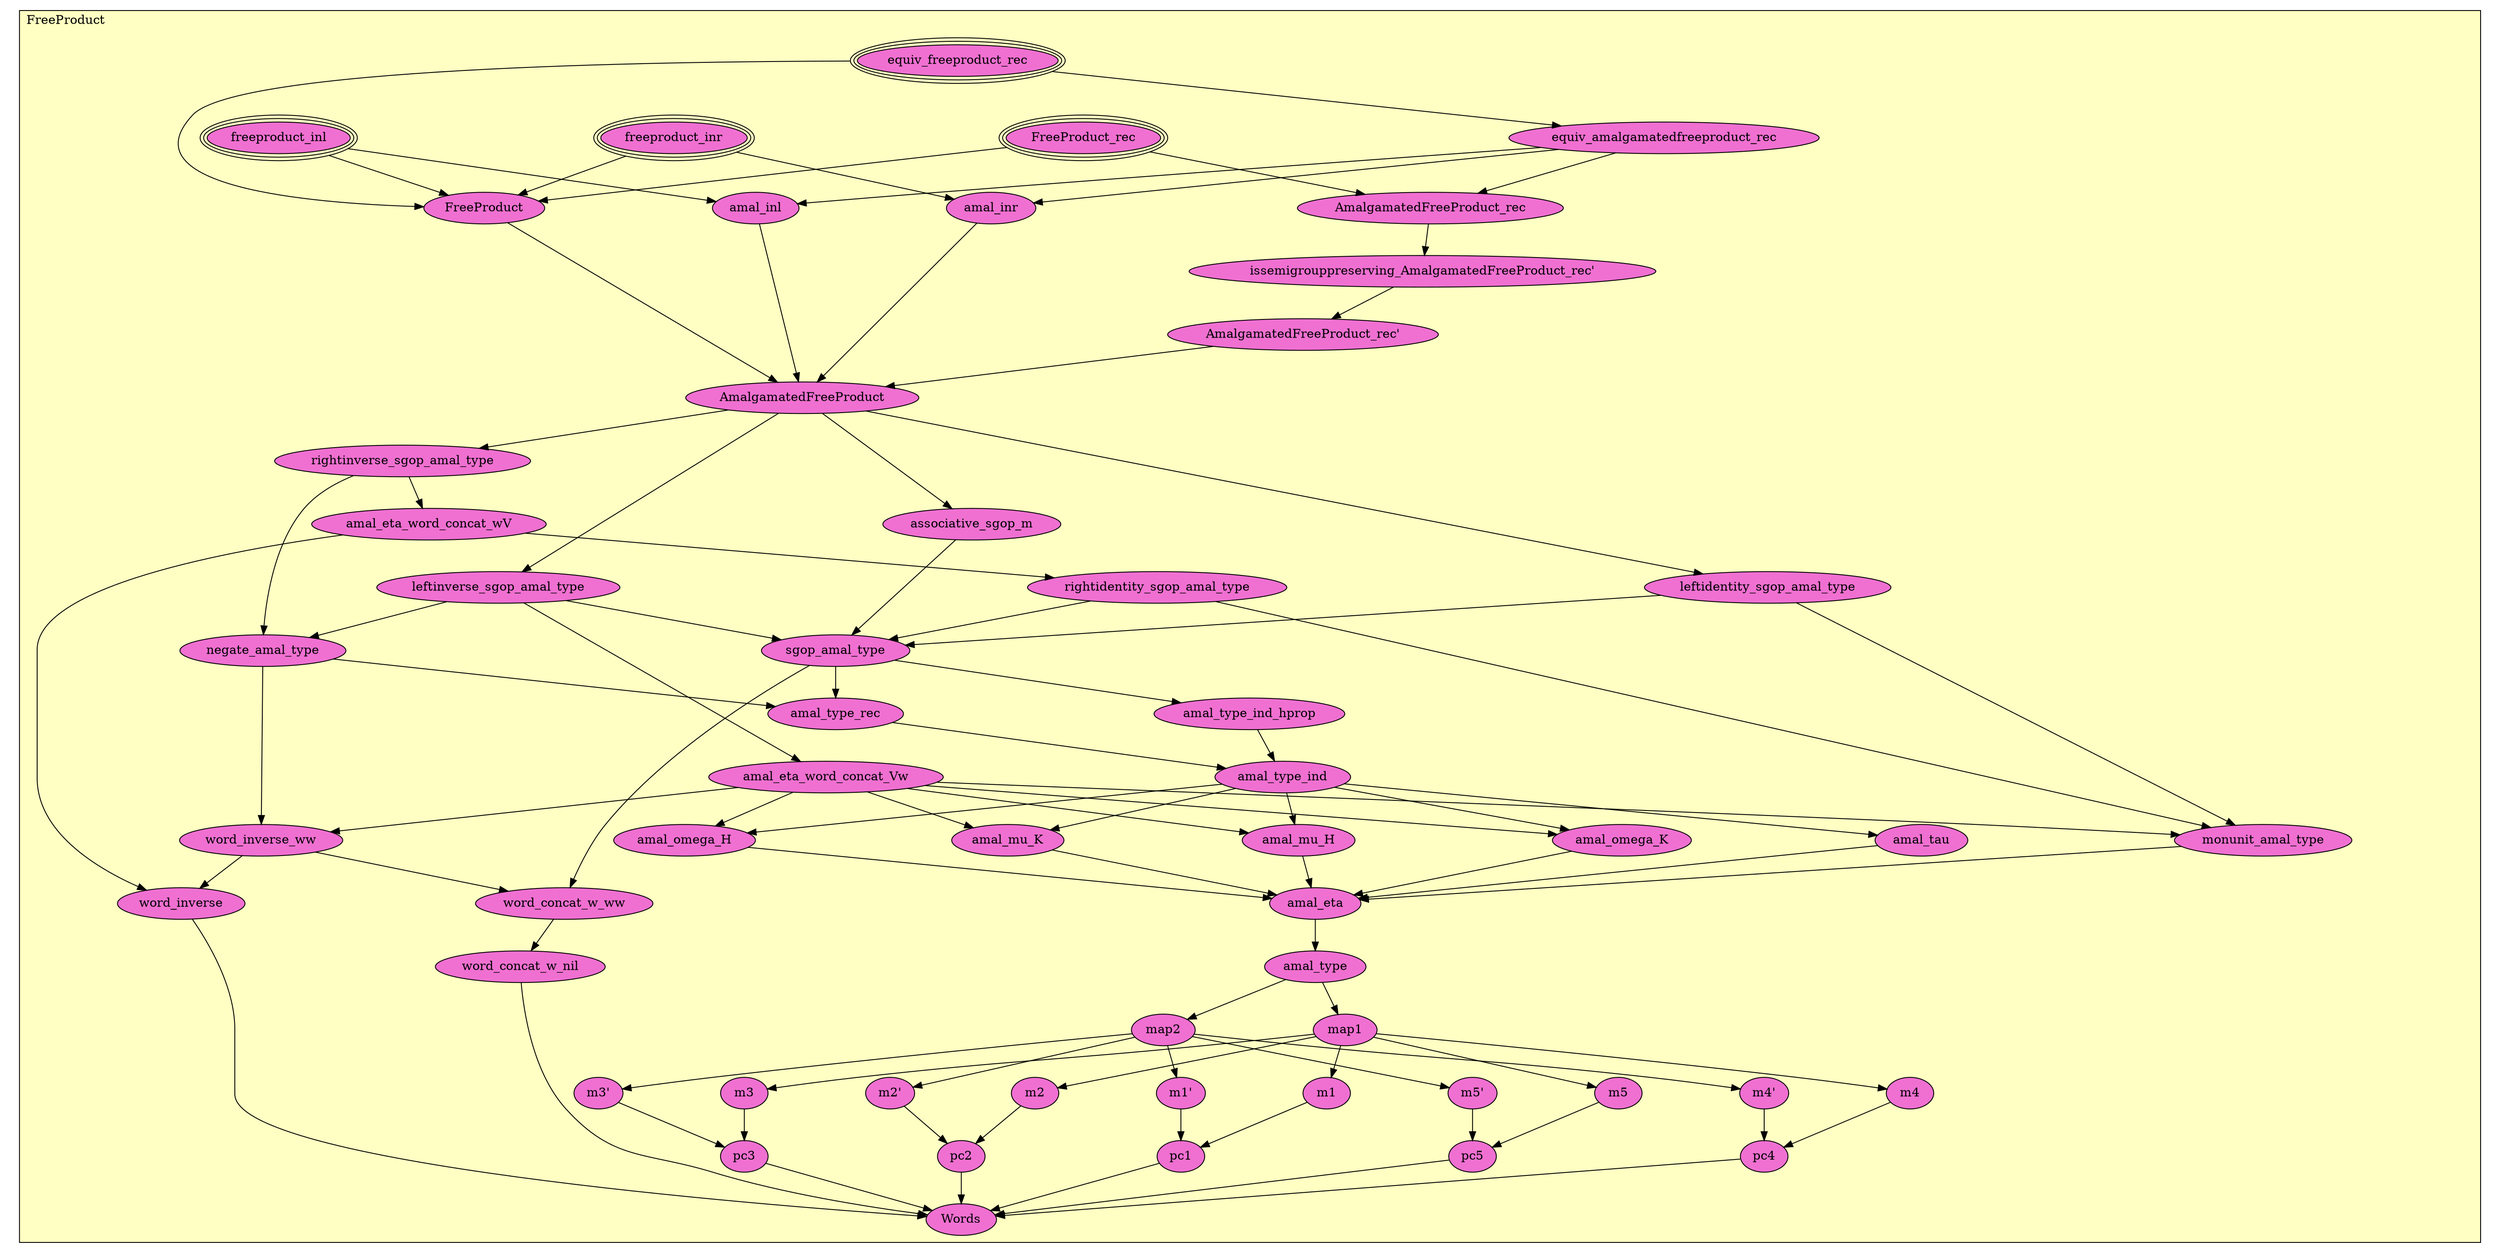 digraph HoTT_Algebra_Groups_FreeProduct {
  graph [ratio=0.5]
  node [style=filled]
FreeProduct_equiv_freeproduct_rec [label="equiv_freeproduct_rec", URL=<FreeProduct.html#equiv_freeproduct_rec>, peripheries=3, fillcolor="#F070D1"] ;
FreeProduct_FreeProduct_rec [label="FreeProduct_rec", URL=<FreeProduct.html#FreeProduct_rec>, peripheries=3, fillcolor="#F070D1"] ;
FreeProduct_freeproduct_inr [label="freeproduct_inr", URL=<FreeProduct.html#freeproduct_inr>, peripheries=3, fillcolor="#F070D1"] ;
FreeProduct_freeproduct_inl [label="freeproduct_inl", URL=<FreeProduct.html#freeproduct_inl>, peripheries=3, fillcolor="#F070D1"] ;
FreeProduct_FreeProduct [label="FreeProduct", URL=<FreeProduct.html#FreeProduct>, fillcolor="#F070D1"] ;
FreeProduct_equiv_amalgamatedfreeproduct_rec [label="equiv_amalgamatedfreeproduct_rec", URL=<FreeProduct.html#equiv_amalgamatedfreeproduct_rec>, fillcolor="#F070D1"] ;
FreeProduct_amal_inr [label="amal_inr", URL=<FreeProduct.html#amal_inr>, fillcolor="#F070D1"] ;
FreeProduct_amal_inl [label="amal_inl", URL=<FreeProduct.html#amal_inl>, fillcolor="#F070D1"] ;
FreeProduct_AmalgamatedFreeProduct_rec [label="AmalgamatedFreeProduct_rec", URL=<FreeProduct.html#AmalgamatedFreeProduct_rec>, fillcolor="#F070D1"] ;
FreeProduct_issemigrouppreserving_AmalgamatedFreeProduct_rec_ [label="issemigrouppreserving_AmalgamatedFreeProduct_rec'", URL=<FreeProduct.html#issemigrouppreserving_AmalgamatedFreeProduct_rec'>, fillcolor="#F070D1"] ;
FreeProduct_AmalgamatedFreeProduct_rec_ [label="AmalgamatedFreeProduct_rec'", URL=<FreeProduct.html#AmalgamatedFreeProduct_rec'>, fillcolor="#F070D1"] ;
FreeProduct_AmalgamatedFreeProduct [label="AmalgamatedFreeProduct", URL=<FreeProduct.html#AmalgamatedFreeProduct>, fillcolor="#F070D1"] ;
FreeProduct_rightinverse_sgop_amal_type [label="rightinverse_sgop_amal_type", URL=<FreeProduct.html#rightinverse_sgop_amal_type>, fillcolor="#F070D1"] ;
FreeProduct_leftinverse_sgop_amal_type [label="leftinverse_sgop_amal_type", URL=<FreeProduct.html#leftinverse_sgop_amal_type>, fillcolor="#F070D1"] ;
FreeProduct_amal_eta_word_concat_wV [label="amal_eta_word_concat_wV", URL=<FreeProduct.html#amal_eta_word_concat_wV>, fillcolor="#F070D1"] ;
FreeProduct_amal_eta_word_concat_Vw [label="amal_eta_word_concat_Vw", URL=<FreeProduct.html#amal_eta_word_concat_Vw>, fillcolor="#F070D1"] ;
FreeProduct_rightidentity_sgop_amal_type [label="rightidentity_sgop_amal_type", URL=<FreeProduct.html#rightidentity_sgop_amal_type>, fillcolor="#F070D1"] ;
FreeProduct_leftidentity_sgop_amal_type [label="leftidentity_sgop_amal_type", URL=<FreeProduct.html#leftidentity_sgop_amal_type>, fillcolor="#F070D1"] ;
FreeProduct_associative_sgop_m [label="associative_sgop_m", URL=<FreeProduct.html#associative_sgop_m>, fillcolor="#F070D1"] ;
FreeProduct_negate_amal_type [label="negate_amal_type", URL=<FreeProduct.html#negate_amal_type>, fillcolor="#F070D1"] ;
FreeProduct_monunit_amal_type [label="monunit_amal_type", URL=<FreeProduct.html#monunit_amal_type>, fillcolor="#F070D1"] ;
FreeProduct_sgop_amal_type [label="sgop_amal_type", URL=<FreeProduct.html#sgop_amal_type>, fillcolor="#F070D1"] ;
FreeProduct_amal_type_rec [label="amal_type_rec", URL=<FreeProduct.html#amal_type_rec>, fillcolor="#F070D1"] ;
FreeProduct_amal_type_ind_hprop [label="amal_type_ind_hprop", URL=<FreeProduct.html#amal_type_ind_hprop>, fillcolor="#F070D1"] ;
FreeProduct_amal_type_ind [label="amal_type_ind", URL=<FreeProduct.html#amal_type_ind>, fillcolor="#F070D1"] ;
FreeProduct_amal_omega_K [label="amal_omega_K", URL=<FreeProduct.html#amal_omega_K>, fillcolor="#F070D1"] ;
FreeProduct_amal_omega_H [label="amal_omega_H", URL=<FreeProduct.html#amal_omega_H>, fillcolor="#F070D1"] ;
FreeProduct_amal_tau [label="amal_tau", URL=<FreeProduct.html#amal_tau>, fillcolor="#F070D1"] ;
FreeProduct_amal_mu_K [label="amal_mu_K", URL=<FreeProduct.html#amal_mu_K>, fillcolor="#F070D1"] ;
FreeProduct_amal_mu_H [label="amal_mu_H", URL=<FreeProduct.html#amal_mu_H>, fillcolor="#F070D1"] ;
FreeProduct_amal_eta [label="amal_eta", URL=<FreeProduct.html#amal_eta>, fillcolor="#F070D1"] ;
FreeProduct_amal_type [label="amal_type", URL=<FreeProduct.html#amal_type>, fillcolor="#F070D1"] ;
FreeProduct_map2 [label="map2", URL=<FreeProduct.html#map2>, fillcolor="#F070D1"] ;
FreeProduct_map1 [label="map1", URL=<FreeProduct.html#map1>, fillcolor="#F070D1"] ;
FreeProduct_m5_ [label="m5'", URL=<FreeProduct.html#m5'>, fillcolor="#F070D1"] ;
FreeProduct_m5 [label="m5", URL=<FreeProduct.html#m5>, fillcolor="#F070D1"] ;
FreeProduct_m4_ [label="m4'", URL=<FreeProduct.html#m4'>, fillcolor="#F070D1"] ;
FreeProduct_m4 [label="m4", URL=<FreeProduct.html#m4>, fillcolor="#F070D1"] ;
FreeProduct_m3_ [label="m3'", URL=<FreeProduct.html#m3'>, fillcolor="#F070D1"] ;
FreeProduct_m3 [label="m3", URL=<FreeProduct.html#m3>, fillcolor="#F070D1"] ;
FreeProduct_m2_ [label="m2'", URL=<FreeProduct.html#m2'>, fillcolor="#F070D1"] ;
FreeProduct_m2 [label="m2", URL=<FreeProduct.html#m2>, fillcolor="#F070D1"] ;
FreeProduct_m1_ [label="m1'", URL=<FreeProduct.html#m1'>, fillcolor="#F070D1"] ;
FreeProduct_m1 [label="m1", URL=<FreeProduct.html#m1>, fillcolor="#F070D1"] ;
FreeProduct_pc5 [label="pc5", URL=<FreeProduct.html#pc5>, fillcolor="#F070D1"] ;
FreeProduct_pc4 [label="pc4", URL=<FreeProduct.html#pc4>, fillcolor="#F070D1"] ;
FreeProduct_pc3 [label="pc3", URL=<FreeProduct.html#pc3>, fillcolor="#F070D1"] ;
FreeProduct_pc2 [label="pc2", URL=<FreeProduct.html#pc2>, fillcolor="#F070D1"] ;
FreeProduct_pc1 [label="pc1", URL=<FreeProduct.html#pc1>, fillcolor="#F070D1"] ;
FreeProduct_word_inverse_ww [label="word_inverse_ww", URL=<FreeProduct.html#word_inverse_ww>, fillcolor="#F070D1"] ;
FreeProduct_word_inverse [label="word_inverse", URL=<FreeProduct.html#word_inverse>, fillcolor="#F070D1"] ;
FreeProduct_word_concat_w_ww [label="word_concat_w_ww", URL=<FreeProduct.html#word_concat_w_ww>, fillcolor="#F070D1"] ;
FreeProduct_word_concat_w_nil [label="word_concat_w_nil", URL=<FreeProduct.html#word_concat_w_nil>, fillcolor="#F070D1"] ;
FreeProduct_Words [label="Words", URL=<FreeProduct.html#Words>, fillcolor="#F070D1"] ;
  FreeProduct_equiv_freeproduct_rec -> FreeProduct_FreeProduct [] ;
  FreeProduct_equiv_freeproduct_rec -> FreeProduct_equiv_amalgamatedfreeproduct_rec [] ;
  FreeProduct_FreeProduct_rec -> FreeProduct_FreeProduct [] ;
  FreeProduct_FreeProduct_rec -> FreeProduct_AmalgamatedFreeProduct_rec [] ;
  FreeProduct_freeproduct_inr -> FreeProduct_FreeProduct [] ;
  FreeProduct_freeproduct_inr -> FreeProduct_amal_inr [] ;
  FreeProduct_freeproduct_inl -> FreeProduct_FreeProduct [] ;
  FreeProduct_freeproduct_inl -> FreeProduct_amal_inl [] ;
  FreeProduct_FreeProduct -> FreeProduct_AmalgamatedFreeProduct [] ;
  FreeProduct_equiv_amalgamatedfreeproduct_rec -> FreeProduct_amal_inr [] ;
  FreeProduct_equiv_amalgamatedfreeproduct_rec -> FreeProduct_amal_inl [] ;
  FreeProduct_equiv_amalgamatedfreeproduct_rec -> FreeProduct_AmalgamatedFreeProduct_rec [] ;
  FreeProduct_amal_inr -> FreeProduct_AmalgamatedFreeProduct [] ;
  FreeProduct_amal_inl -> FreeProduct_AmalgamatedFreeProduct [] ;
  FreeProduct_AmalgamatedFreeProduct_rec -> FreeProduct_issemigrouppreserving_AmalgamatedFreeProduct_rec_ [] ;
  FreeProduct_issemigrouppreserving_AmalgamatedFreeProduct_rec_ -> FreeProduct_AmalgamatedFreeProduct_rec_ [] ;
  FreeProduct_AmalgamatedFreeProduct_rec_ -> FreeProduct_AmalgamatedFreeProduct [] ;
  FreeProduct_AmalgamatedFreeProduct -> FreeProduct_rightinverse_sgop_amal_type [] ;
  FreeProduct_AmalgamatedFreeProduct -> FreeProduct_leftinverse_sgop_amal_type [] ;
  FreeProduct_AmalgamatedFreeProduct -> FreeProduct_leftidentity_sgop_amal_type [] ;
  FreeProduct_AmalgamatedFreeProduct -> FreeProduct_associative_sgop_m [] ;
  FreeProduct_rightinverse_sgop_amal_type -> FreeProduct_amal_eta_word_concat_wV [] ;
  FreeProduct_rightinverse_sgop_amal_type -> FreeProduct_negate_amal_type [] ;
  FreeProduct_leftinverse_sgop_amal_type -> FreeProduct_amal_eta_word_concat_Vw [] ;
  FreeProduct_leftinverse_sgop_amal_type -> FreeProduct_negate_amal_type [] ;
  FreeProduct_leftinverse_sgop_amal_type -> FreeProduct_sgop_amal_type [] ;
  FreeProduct_amal_eta_word_concat_wV -> FreeProduct_rightidentity_sgop_amal_type [] ;
  FreeProduct_amal_eta_word_concat_wV -> FreeProduct_word_inverse [] ;
  FreeProduct_amal_eta_word_concat_Vw -> FreeProduct_monunit_amal_type [] ;
  FreeProduct_amal_eta_word_concat_Vw -> FreeProduct_amal_omega_K [] ;
  FreeProduct_amal_eta_word_concat_Vw -> FreeProduct_amal_omega_H [] ;
  FreeProduct_amal_eta_word_concat_Vw -> FreeProduct_amal_mu_K [] ;
  FreeProduct_amal_eta_word_concat_Vw -> FreeProduct_amal_mu_H [] ;
  FreeProduct_amal_eta_word_concat_Vw -> FreeProduct_word_inverse_ww [] ;
  FreeProduct_rightidentity_sgop_amal_type -> FreeProduct_monunit_amal_type [] ;
  FreeProduct_rightidentity_sgop_amal_type -> FreeProduct_sgop_amal_type [] ;
  FreeProduct_leftidentity_sgop_amal_type -> FreeProduct_monunit_amal_type [] ;
  FreeProduct_leftidentity_sgop_amal_type -> FreeProduct_sgop_amal_type [] ;
  FreeProduct_associative_sgop_m -> FreeProduct_sgop_amal_type [] ;
  FreeProduct_negate_amal_type -> FreeProduct_amal_type_rec [] ;
  FreeProduct_negate_amal_type -> FreeProduct_word_inverse_ww [] ;
  FreeProduct_monunit_amal_type -> FreeProduct_amal_eta [] ;
  FreeProduct_sgop_amal_type -> FreeProduct_amal_type_rec [] ;
  FreeProduct_sgop_amal_type -> FreeProduct_amal_type_ind_hprop [] ;
  FreeProduct_sgop_amal_type -> FreeProduct_word_concat_w_ww [] ;
  FreeProduct_amal_type_rec -> FreeProduct_amal_type_ind [] ;
  FreeProduct_amal_type_ind_hprop -> FreeProduct_amal_type_ind [] ;
  FreeProduct_amal_type_ind -> FreeProduct_amal_omega_K [] ;
  FreeProduct_amal_type_ind -> FreeProduct_amal_omega_H [] ;
  FreeProduct_amal_type_ind -> FreeProduct_amal_tau [] ;
  FreeProduct_amal_type_ind -> FreeProduct_amal_mu_K [] ;
  FreeProduct_amal_type_ind -> FreeProduct_amal_mu_H [] ;
  FreeProduct_amal_omega_K -> FreeProduct_amal_eta [] ;
  FreeProduct_amal_omega_H -> FreeProduct_amal_eta [] ;
  FreeProduct_amal_tau -> FreeProduct_amal_eta [] ;
  FreeProduct_amal_mu_K -> FreeProduct_amal_eta [] ;
  FreeProduct_amal_mu_H -> FreeProduct_amal_eta [] ;
  FreeProduct_amal_eta -> FreeProduct_amal_type [] ;
  FreeProduct_amal_type -> FreeProduct_map2 [] ;
  FreeProduct_amal_type -> FreeProduct_map1 [] ;
  FreeProduct_map2 -> FreeProduct_m5_ [] ;
  FreeProduct_map2 -> FreeProduct_m4_ [] ;
  FreeProduct_map2 -> FreeProduct_m3_ [] ;
  FreeProduct_map2 -> FreeProduct_m2_ [] ;
  FreeProduct_map2 -> FreeProduct_m1_ [] ;
  FreeProduct_map1 -> FreeProduct_m5 [] ;
  FreeProduct_map1 -> FreeProduct_m4 [] ;
  FreeProduct_map1 -> FreeProduct_m3 [] ;
  FreeProduct_map1 -> FreeProduct_m2 [] ;
  FreeProduct_map1 -> FreeProduct_m1 [] ;
  FreeProduct_m5_ -> FreeProduct_pc5 [] ;
  FreeProduct_m5 -> FreeProduct_pc5 [] ;
  FreeProduct_m4_ -> FreeProduct_pc4 [] ;
  FreeProduct_m4 -> FreeProduct_pc4 [] ;
  FreeProduct_m3_ -> FreeProduct_pc3 [] ;
  FreeProduct_m3 -> FreeProduct_pc3 [] ;
  FreeProduct_m2_ -> FreeProduct_pc2 [] ;
  FreeProduct_m2 -> FreeProduct_pc2 [] ;
  FreeProduct_m1_ -> FreeProduct_pc1 [] ;
  FreeProduct_m1 -> FreeProduct_pc1 [] ;
  FreeProduct_pc5 -> FreeProduct_Words [] ;
  FreeProduct_pc4 -> FreeProduct_Words [] ;
  FreeProduct_pc3 -> FreeProduct_Words [] ;
  FreeProduct_pc2 -> FreeProduct_Words [] ;
  FreeProduct_pc1 -> FreeProduct_Words [] ;
  FreeProduct_word_inverse_ww -> FreeProduct_word_inverse [] ;
  FreeProduct_word_inverse_ww -> FreeProduct_word_concat_w_ww [] ;
  FreeProduct_word_inverse -> FreeProduct_Words [] ;
  FreeProduct_word_concat_w_ww -> FreeProduct_word_concat_w_nil [] ;
  FreeProduct_word_concat_w_nil -> FreeProduct_Words [] ;
subgraph cluster_FreeProduct { label="FreeProduct"; fillcolor="#FFFFC3"; labeljust=l; style=filled 
FreeProduct_Words; FreeProduct_word_concat_w_nil; FreeProduct_word_concat_w_ww; FreeProduct_word_inverse; FreeProduct_word_inverse_ww; FreeProduct_pc1; FreeProduct_pc2; FreeProduct_pc3; FreeProduct_pc4; FreeProduct_pc5; FreeProduct_m1; FreeProduct_m1_; FreeProduct_m2; FreeProduct_m2_; FreeProduct_m3; FreeProduct_m3_; FreeProduct_m4; FreeProduct_m4_; FreeProduct_m5; FreeProduct_m5_; FreeProduct_map1; FreeProduct_map2; FreeProduct_amal_type; FreeProduct_amal_eta; FreeProduct_amal_mu_H; FreeProduct_amal_mu_K; FreeProduct_amal_tau; FreeProduct_amal_omega_H; FreeProduct_amal_omega_K; FreeProduct_amal_type_ind; FreeProduct_amal_type_ind_hprop; FreeProduct_amal_type_rec; FreeProduct_sgop_amal_type; FreeProduct_monunit_amal_type; FreeProduct_negate_amal_type; FreeProduct_associative_sgop_m; FreeProduct_leftidentity_sgop_amal_type; FreeProduct_rightidentity_sgop_amal_type; FreeProduct_amal_eta_word_concat_Vw; FreeProduct_amal_eta_word_concat_wV; FreeProduct_leftinverse_sgop_amal_type; FreeProduct_rightinverse_sgop_amal_type; FreeProduct_AmalgamatedFreeProduct; FreeProduct_AmalgamatedFreeProduct_rec_; FreeProduct_issemigrouppreserving_AmalgamatedFreeProduct_rec_; FreeProduct_AmalgamatedFreeProduct_rec; FreeProduct_amal_inl; FreeProduct_amal_inr; FreeProduct_equiv_amalgamatedfreeproduct_rec; FreeProduct_FreeProduct; FreeProduct_freeproduct_inl; FreeProduct_freeproduct_inr; FreeProduct_FreeProduct_rec; FreeProduct_equiv_freeproduct_rec; };
} /* END */
